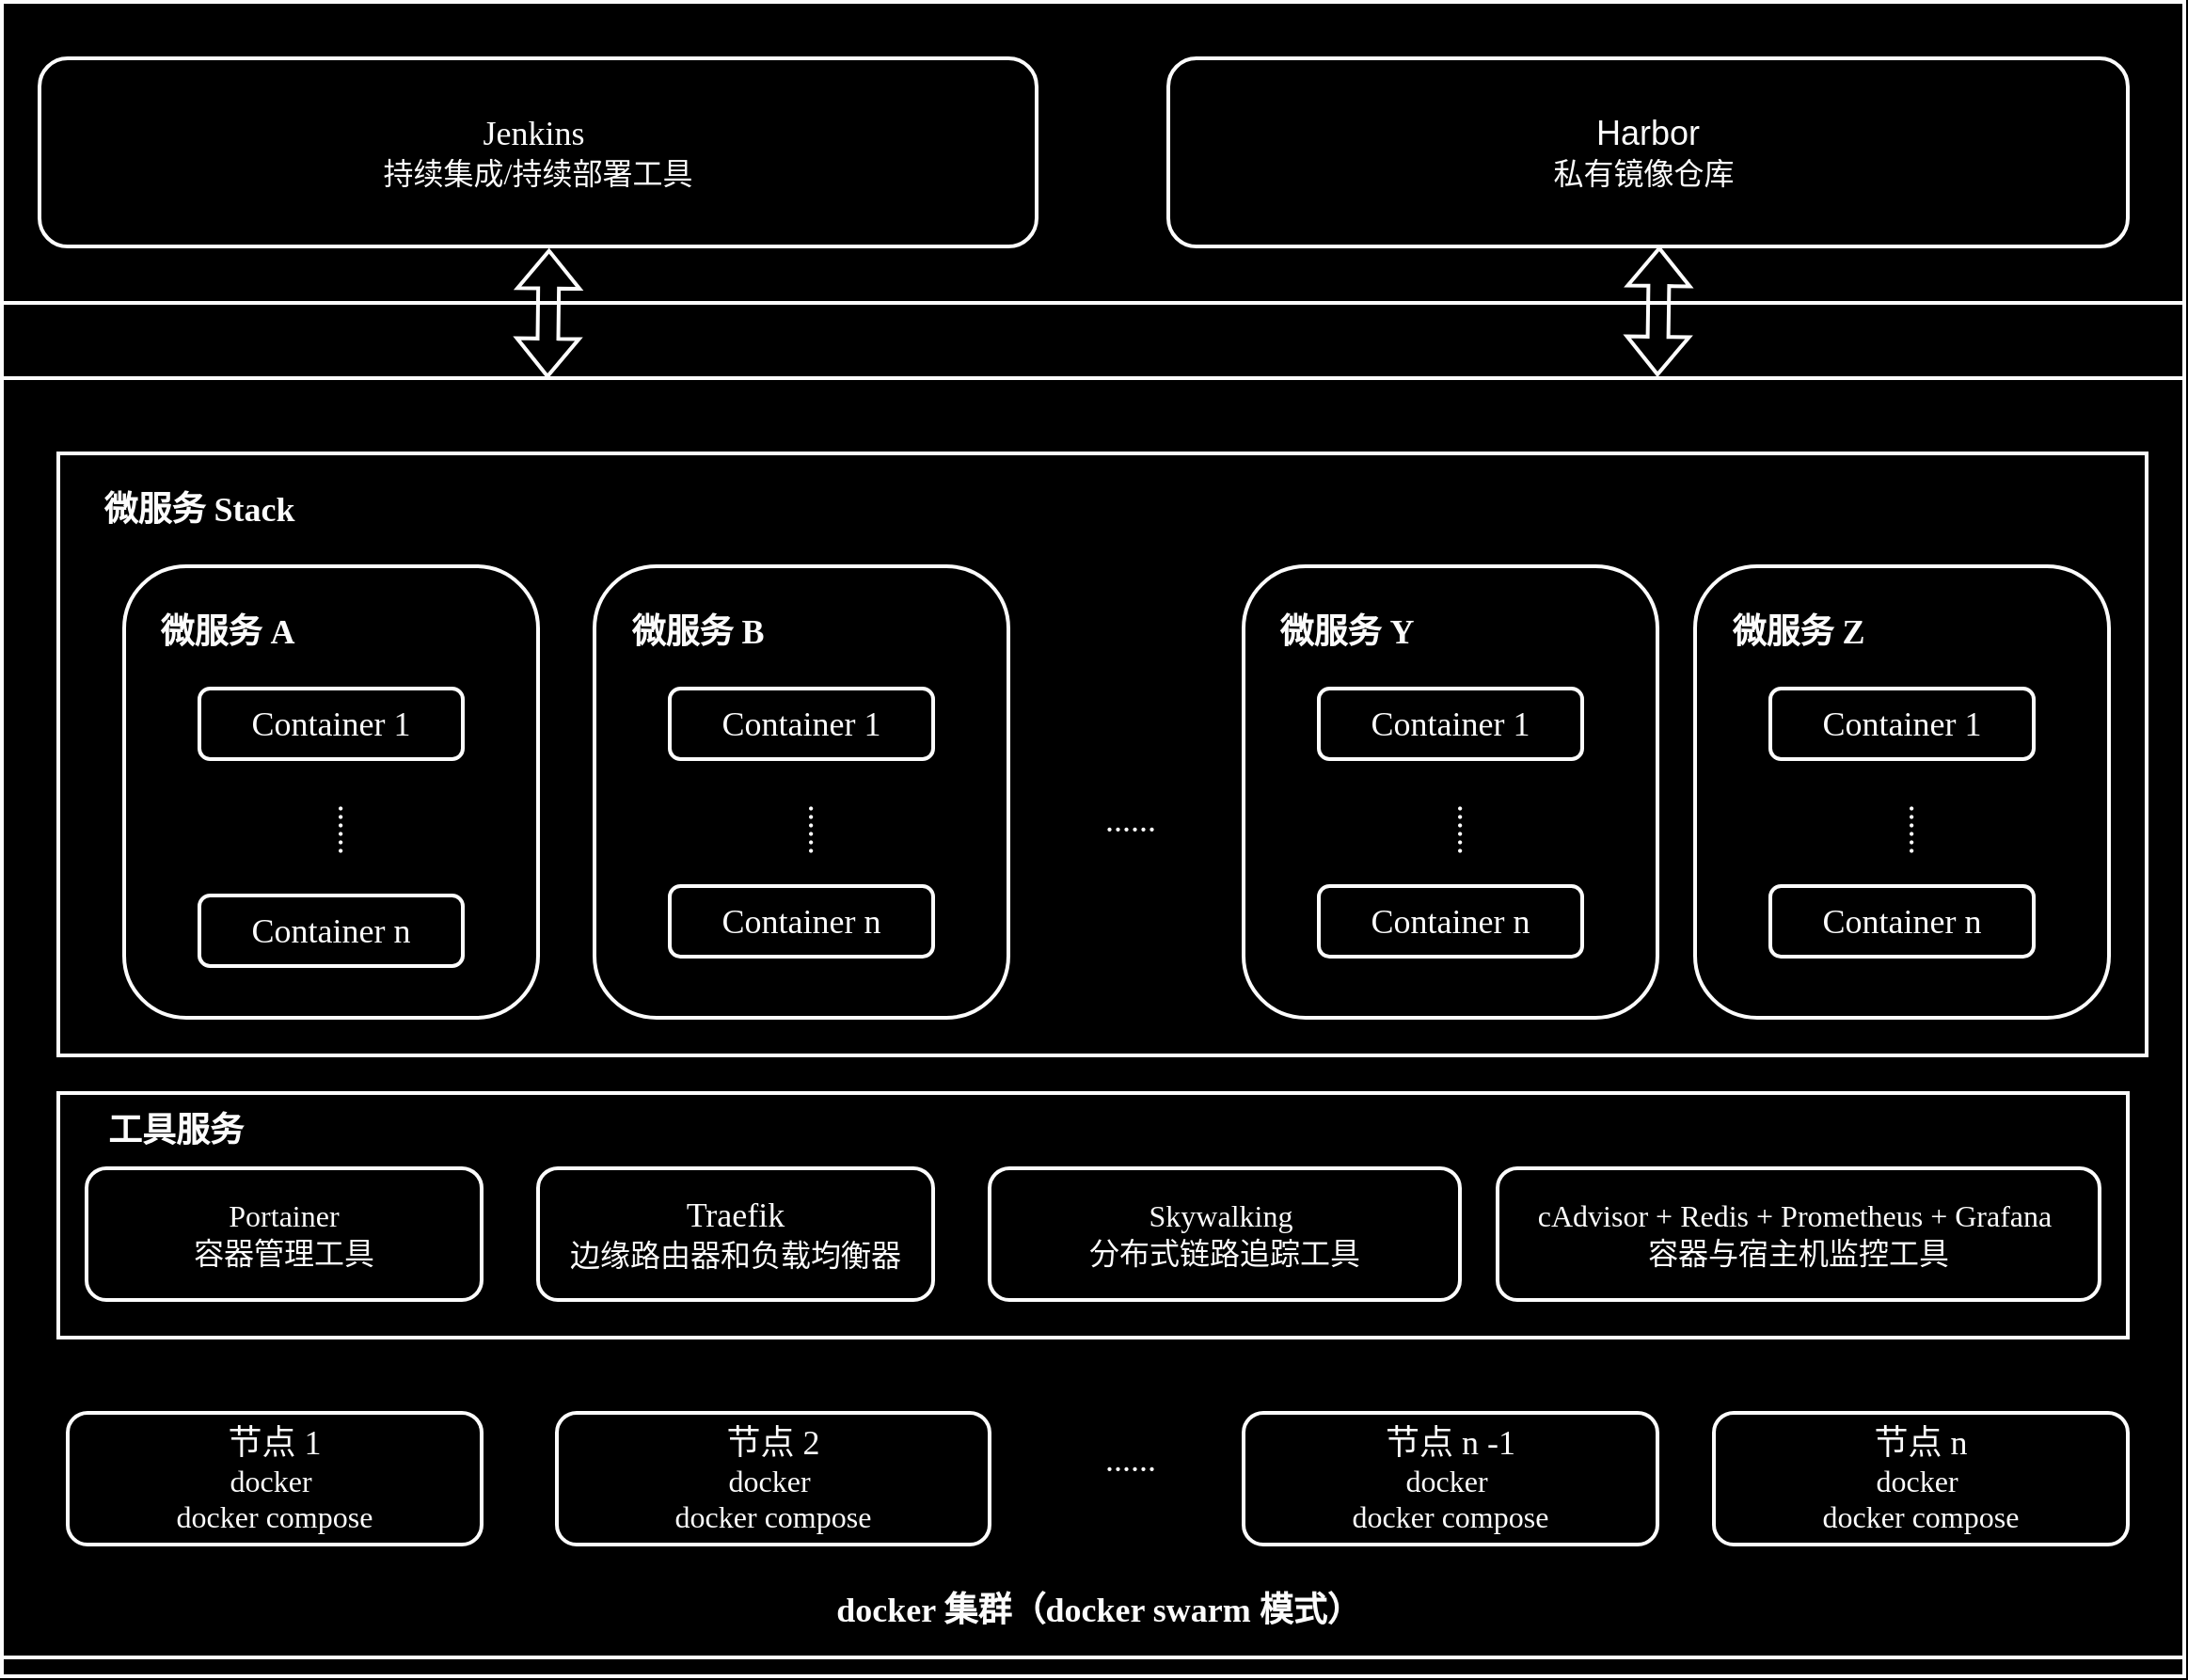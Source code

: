 <mxfile version="24.2.7" type="github">
  <diagram id="C5RBs43oDa-KdzZeNtuy" name="Page-1">
    <mxGraphModel dx="2131" dy="1884" grid="1" gridSize="10" guides="1" tooltips="1" connect="1" arrows="1" fold="1" page="1" pageScale="1" pageWidth="827" pageHeight="1169" background="#000000" math="0" shadow="0">
      <root>
        <mxCell id="WIyWlLk6GJQsqaUBKTNV-0" />
        <mxCell id="WIyWlLk6GJQsqaUBKTNV-1" parent="WIyWlLk6GJQsqaUBKTNV-0" />
        <mxCell id="_ukXYbJVCE4wGKFz86gu-96" value="" style="rounded=0;whiteSpace=wrap;html=1;fontSize=12;glass=0;strokeWidth=2;shadow=0;fillColor=none;fontColor=#FCFCFC;labelBackgroundColor=none;container=0;strokeColor=#FCFCFC;" vertex="1" parent="WIyWlLk6GJQsqaUBKTNV-1">
          <mxGeometry x="-510" y="430" width="1100" height="130" as="geometry" />
        </mxCell>
        <mxCell id="_ukXYbJVCE4wGKFz86gu-115" value="" style="group;fillColor=none;fontColor=#FCFCFC;labelBackgroundColor=#000000;strokeColor=#FCFCFC;strokeWidth=2;container=0;" vertex="1" connectable="0" parent="WIyWlLk6GJQsqaUBKTNV-1">
          <mxGeometry x="-540" y="-150" width="1160" height="890" as="geometry" />
        </mxCell>
        <mxCell id="_ukXYbJVCE4wGKFz86gu-116" value="" style="edgeStyle=orthogonalEdgeStyle;rounded=0;orthogonalLoop=1;jettySize=auto;html=1;labelBackgroundColor=#000000;" edge="1" parent="WIyWlLk6GJQsqaUBKTNV-1">
          <mxGeometry relative="1" as="geometry">
            <mxPoint x="90" y="-50" as="sourcePoint" />
            <mxPoint x="210" y="100" as="targetPoint" />
          </mxGeometry>
        </mxCell>
        <mxCell id="_ukXYbJVCE4wGKFz86gu-5" value="" style="rounded=0;whiteSpace=wrap;html=1;fontSize=12;glass=0;strokeWidth=2;shadow=0;fillColor=none;fontColor=#FCFCFC;labelBackgroundColor=#000000;strokeColor=#FCFCFC;container=0;" vertex="1" parent="WIyWlLk6GJQsqaUBKTNV-1">
          <mxGeometry x="-540" y="50" width="1160" height="680" as="geometry" />
        </mxCell>
        <mxCell id="_ukXYbJVCE4wGKFz86gu-1" value="&lt;font style=&quot;font-size: 18px;&quot; face=&quot;Times New Roman&quot;&gt;节点 1&lt;/font&gt;&lt;div&gt;&lt;font size=&quot;3&quot; style=&quot;&quot; face=&quot;Times New Roman&quot;&gt;docker&amp;nbsp;&lt;/font&gt;&lt;/div&gt;&lt;div&gt;&lt;font size=&quot;3&quot; style=&quot;&quot; face=&quot;Times New Roman&quot;&gt;docker compose&lt;/font&gt;&lt;/div&gt;" style="rounded=1;whiteSpace=wrap;html=1;fontSize=12;glass=0;strokeWidth=2;shadow=0;fontColor=#FCFCFC;labelBackgroundColor=none;container=0;fillColor=none;strokeColor=#FCFCFC;" vertex="1" parent="WIyWlLk6GJQsqaUBKTNV-1">
          <mxGeometry x="-505" y="600" width="220" height="70" as="geometry" />
        </mxCell>
        <mxCell id="_ukXYbJVCE4wGKFz86gu-6" value="&lt;font face=&quot;Times New Roman&quot; style=&quot;font-size: 18px;&quot;&gt;docker 集群（docker swarm 模式）&lt;/font&gt;" style="text;html=1;align=center;verticalAlign=middle;whiteSpace=wrap;rounded=0;fontColor=#FCFCFC;labelBackgroundColor=none;container=0;fontStyle=1" vertex="1" parent="WIyWlLk6GJQsqaUBKTNV-1">
          <mxGeometry x="-102.5" y="670" width="290" height="70" as="geometry" />
        </mxCell>
        <mxCell id="_ukXYbJVCE4wGKFz86gu-8" value="&lt;font style=&quot;font-size: 18px;&quot; face=&quot;Times New Roman&quot;&gt;......&lt;/font&gt;" style="text;html=1;align=center;verticalAlign=middle;whiteSpace=wrap;rounded=0;fontColor=#FCFCFC;labelBackgroundColor=none;container=0;" vertex="1" parent="WIyWlLk6GJQsqaUBKTNV-1">
          <mxGeometry x="20" y="610" width="80" height="30" as="geometry" />
        </mxCell>
        <mxCell id="_ukXYbJVCE4wGKFz86gu-18" value="&lt;font style=&quot;font-size: 18px;&quot; face=&quot;Times New Roman&quot;&gt;节点 2&lt;/font&gt;&lt;div&gt;&lt;font size=&quot;3&quot; style=&quot;&quot; face=&quot;Times New Roman&quot;&gt;docker&amp;nbsp;&lt;/font&gt;&lt;/div&gt;&lt;div&gt;&lt;font size=&quot;3&quot; style=&quot;&quot; face=&quot;Times New Roman&quot;&gt;docker compose&lt;/font&gt;&lt;/div&gt;" style="rounded=1;whiteSpace=wrap;html=1;fontSize=12;glass=0;strokeWidth=2;shadow=0;fontColor=#FCFCFC;labelBackgroundColor=none;container=0;fillColor=none;strokeColor=#FCFCFC;" vertex="1" parent="WIyWlLk6GJQsqaUBKTNV-1">
          <mxGeometry x="-245" y="600" width="230" height="70" as="geometry" />
        </mxCell>
        <mxCell id="_ukXYbJVCE4wGKFz86gu-19" value="&lt;font style=&quot;font-size: 18px;&quot; face=&quot;Times New Roman&quot;&gt;节点 n&lt;/font&gt;&lt;div&gt;&lt;font size=&quot;3&quot; style=&quot;&quot; face=&quot;Times New Roman&quot;&gt;docker&amp;nbsp;&lt;/font&gt;&lt;/div&gt;&lt;div&gt;&lt;font size=&quot;3&quot; style=&quot;&quot; face=&quot;Times New Roman&quot;&gt;docker compose&lt;/font&gt;&lt;/div&gt;" style="rounded=1;whiteSpace=wrap;html=1;fontSize=12;glass=0;strokeWidth=2;shadow=0;fontColor=#FCFCFC;labelBackgroundColor=none;container=0;fillColor=none;strokeColor=#FCFCFC;" vertex="1" parent="WIyWlLk6GJQsqaUBKTNV-1">
          <mxGeometry x="370" y="600" width="220" height="70" as="geometry" />
        </mxCell>
        <mxCell id="_ukXYbJVCE4wGKFz86gu-20" value="&lt;font style=&quot;font-size: 18px;&quot; face=&quot;Times New Roman&quot;&gt;节点 n -1&lt;/font&gt;&lt;div&gt;&lt;font size=&quot;3&quot; style=&quot;&quot; face=&quot;Times New Roman&quot;&gt;docker&amp;nbsp;&lt;/font&gt;&lt;/div&gt;&lt;div&gt;&lt;font size=&quot;3&quot; style=&quot;&quot; face=&quot;Times New Roman&quot;&gt;docker compose&lt;/font&gt;&lt;/div&gt;" style="rounded=1;whiteSpace=wrap;html=1;fontSize=12;glass=0;strokeWidth=2;shadow=0;fontColor=#FCFCFC;labelBackgroundColor=none;container=0;fillColor=none;strokeColor=#FCFCFC;" vertex="1" parent="WIyWlLk6GJQsqaUBKTNV-1">
          <mxGeometry x="120" y="600" width="220" height="70" as="geometry" />
        </mxCell>
        <mxCell id="_ukXYbJVCE4wGKFz86gu-66" value="" style="group;fontColor=#FCFCFC;labelBackgroundColor=#000000;strokeColor=#FCFCFC;fillColor=none;strokeWidth=2;container=0;" vertex="1" connectable="0" parent="WIyWlLk6GJQsqaUBKTNV-1">
          <mxGeometry x="-510" y="90" width="1110" height="320" as="geometry" />
        </mxCell>
        <mxCell id="_ukXYbJVCE4wGKFz86gu-111" value="" style="shape=flexArrow;endArrow=classic;startArrow=classic;html=1;rounded=0;exitX=0.25;exitY=0;exitDx=0;exitDy=0;entryX=0.511;entryY=1.013;entryDx=0;entryDy=0;entryPerimeter=0;fontColor=#FCFCFC;labelBackgroundColor=#000000;strokeColor=#FCFCFC;strokeWidth=2;" edge="1" parent="WIyWlLk6GJQsqaUBKTNV-1" source="_ukXYbJVCE4wGKFz86gu-5" target="_ukXYbJVCE4wGKFz86gu-0">
          <mxGeometry width="100" height="100" relative="1" as="geometry">
            <mxPoint x="-280" y="70" as="sourcePoint" />
            <mxPoint x="-180" y="-30" as="targetPoint" />
          </mxGeometry>
        </mxCell>
        <mxCell id="_ukXYbJVCE4wGKFz86gu-112" value="" style="shape=flexArrow;endArrow=classic;startArrow=classic;html=1;rounded=0;exitX=0.25;exitY=0;exitDx=0;exitDy=0;fontColor=#FCFCFC;labelBackgroundColor=#000000;strokeColor=#FCFCFC;strokeWidth=2;" edge="1" parent="WIyWlLk6GJQsqaUBKTNV-1">
          <mxGeometry width="100" height="100" relative="1" as="geometry">
            <mxPoint x="340" y="49" as="sourcePoint" />
            <mxPoint x="341" y="-20" as="targetPoint" />
          </mxGeometry>
        </mxCell>
        <mxCell id="_ukXYbJVCE4wGKFz86gu-114" value="" style="group;fontColor=#FCFCFC;labelBackgroundColor=#000000;fillColor=none;strokeColor=#FCFCFC;strokeWidth=2;container=0;" vertex="1" connectable="0" parent="WIyWlLk6GJQsqaUBKTNV-1">
          <mxGeometry x="-540" y="-150" width="1160" height="160" as="geometry" />
        </mxCell>
        <mxCell id="_ukXYbJVCE4wGKFz86gu-65" value="&lt;font face=&quot;Times New Roman&quot;&gt;&lt;span style=&quot;font-size: 18px;&quot;&gt;微服务 Stack&lt;/span&gt;&lt;/font&gt;" style="text;html=1;align=center;verticalAlign=middle;whiteSpace=wrap;rounded=0;fontStyle=1;fontColor=#FCFCFC;labelBackgroundColor=none;container=0;" vertex="1" parent="WIyWlLk6GJQsqaUBKTNV-1">
          <mxGeometry x="-500" y="100" width="130" height="40" as="geometry" />
        </mxCell>
        <mxCell id="_ukXYbJVCE4wGKFz86gu-48" value="&lt;font style=&quot;font-size: 18px;&quot; face=&quot;Times New Roman&quot;&gt;......&lt;/font&gt;" style="text;html=1;align=center;verticalAlign=middle;whiteSpace=wrap;rounded=0;fontColor=#FCFCFC;labelBackgroundColor=none;container=0;" vertex="1" parent="WIyWlLk6GJQsqaUBKTNV-1">
          <mxGeometry x="20" y="270" width="80" height="30" as="geometry" />
        </mxCell>
        <mxCell id="_ukXYbJVCE4wGKFz86gu-29" value="&lt;p style=&quot;margin: 0pt 0pt 0.0pt;&quot; class=&quot;MsoNormal&quot;&gt;&lt;br&gt;&lt;/p&gt;" style="rounded=1;whiteSpace=wrap;html=1;fontSize=12;glass=0;strokeWidth=2;shadow=0;fontColor=#FCFCFC;labelBackgroundColor=none;container=0;strokeColor=#FCFCFC;fillColor=none;" vertex="1" parent="WIyWlLk6GJQsqaUBKTNV-1">
          <mxGeometry x="-475" y="150" width="220" height="240" as="geometry" />
        </mxCell>
        <mxCell id="_ukXYbJVCE4wGKFz86gu-30" value="&lt;p style=&quot;margin: 0pt 0pt 0.0pt;&quot; class=&quot;MsoNormal&quot;&gt;&lt;font face=&quot;Times New Roman Regular&quot;&gt;&lt;span style=&quot;font-size: 18px;&quot;&gt;Container 1&lt;/span&gt;&lt;/font&gt;&lt;/p&gt;" style="rounded=1;whiteSpace=wrap;html=1;fontSize=12;glass=0;strokeWidth=2;shadow=0;fontColor=#FCFCFC;labelBackgroundColor=none;container=0;fillColor=none;strokeColor=#FCFCFC;" vertex="1" parent="WIyWlLk6GJQsqaUBKTNV-1">
          <mxGeometry x="-435" y="215" width="140" height="37.5" as="geometry" />
        </mxCell>
        <mxCell id="_ukXYbJVCE4wGKFz86gu-31" value="&lt;font face=&quot;Times New Roman&quot;&gt;&lt;span style=&quot;font-size: 18px;&quot;&gt;微服务 A&lt;/span&gt;&lt;/font&gt;" style="text;html=1;align=center;verticalAlign=middle;whiteSpace=wrap;rounded=0;fontStyle=1;fontColor=#FCFCFC;labelBackgroundColor=#000000;container=0;" vertex="1" parent="WIyWlLk6GJQsqaUBKTNV-1">
          <mxGeometry x="-465" y="165" width="90" height="40" as="geometry" />
        </mxCell>
        <mxCell id="_ukXYbJVCE4wGKFz86gu-33" value="&lt;p style=&quot;margin: 0pt 0pt 0.0pt;&quot; class=&quot;MsoNormal&quot;&gt;&lt;font face=&quot;Times New Roman Regular&quot;&gt;&lt;span style=&quot;font-size: 18px;&quot;&gt;Container n&lt;/span&gt;&lt;/font&gt;&lt;/p&gt;" style="rounded=1;whiteSpace=wrap;html=1;fontSize=12;glass=0;strokeWidth=2;shadow=0;fontColor=#FCFCFC;labelBackgroundColor=none;container=0;fillColor=none;strokeColor=#FCFCFC;" vertex="1" parent="WIyWlLk6GJQsqaUBKTNV-1">
          <mxGeometry x="-435" y="325" width="140" height="37.5" as="geometry" />
        </mxCell>
        <mxCell id="_ukXYbJVCE4wGKFz86gu-34" value="&lt;font style=&quot;font-size: 18px;&quot; face=&quot;Times New Roman&quot;&gt;......&lt;/font&gt;" style="text;html=1;align=center;verticalAlign=middle;whiteSpace=wrap;rounded=0;rotation=90;fontColor=#FCFCFC;labelBackgroundColor=none;container=0;" vertex="1" parent="WIyWlLk6GJQsqaUBKTNV-1">
          <mxGeometry x="-395" y="275" width="80" height="30" as="geometry" />
        </mxCell>
        <mxCell id="_ukXYbJVCE4wGKFz86gu-37" value="&lt;p style=&quot;margin: 0pt 0pt 0.0pt;&quot; class=&quot;MsoNormal&quot;&gt;&lt;br&gt;&lt;/p&gt;" style="rounded=1;whiteSpace=wrap;html=1;fontSize=12;glass=0;strokeWidth=2;shadow=0;fontColor=#FCFCFC;labelBackgroundColor=none;container=0;fillColor=none;strokeColor=#FCFCFC;" vertex="1" parent="WIyWlLk6GJQsqaUBKTNV-1">
          <mxGeometry x="-225" y="150" width="220" height="240" as="geometry" />
        </mxCell>
        <mxCell id="_ukXYbJVCE4wGKFz86gu-38" value="&lt;p style=&quot;margin: 0pt 0pt 0.0pt;&quot; class=&quot;MsoNormal&quot;&gt;&lt;font face=&quot;Times New Roman Regular&quot;&gt;&lt;span style=&quot;font-size: 18px;&quot;&gt;Container 1&lt;/span&gt;&lt;/font&gt;&lt;/p&gt;" style="rounded=1;whiteSpace=wrap;html=1;fontSize=12;glass=0;strokeWidth=2;shadow=0;fontColor=#FCFCFC;labelBackgroundColor=none;container=0;fillColor=none;strokeColor=#FCFCFC;" vertex="1" parent="WIyWlLk6GJQsqaUBKTNV-1">
          <mxGeometry x="-185" y="215" width="140" height="37.5" as="geometry" />
        </mxCell>
        <mxCell id="_ukXYbJVCE4wGKFz86gu-39" value="&lt;font face=&quot;Times New Roman&quot;&gt;&lt;span style=&quot;font-size: 18px;&quot;&gt;微服务 B&lt;/span&gt;&lt;/font&gt;" style="text;html=1;align=center;verticalAlign=middle;whiteSpace=wrap;rounded=0;fontStyle=1;fontColor=#FCFCFC;labelBackgroundColor=none;container=0;" vertex="1" parent="WIyWlLk6GJQsqaUBKTNV-1">
          <mxGeometry x="-215" y="165" width="90" height="40" as="geometry" />
        </mxCell>
        <mxCell id="_ukXYbJVCE4wGKFz86gu-41" value="&lt;font style=&quot;font-size: 18px;&quot; face=&quot;Times New Roman&quot;&gt;......&lt;/font&gt;" style="text;html=1;align=center;verticalAlign=middle;whiteSpace=wrap;rounded=0;rotation=90;fontColor=#FCFCFC;labelBackgroundColor=none;container=0;" vertex="1" parent="WIyWlLk6GJQsqaUBKTNV-1">
          <mxGeometry x="-145" y="275" width="80" height="30" as="geometry" />
        </mxCell>
        <mxCell id="_ukXYbJVCE4wGKFz86gu-14" value="&lt;font style=&quot;font-size: 18px;&quot; face=&quot;Times New Roman&quot;&gt;Traefik&lt;/font&gt;&lt;div&gt;&lt;p style=&quot;margin: 0pt 0pt 0.0pt; text-align: justify; font-size: 10.5pt;&quot; class=&quot;MsoNormal&quot;&gt;&lt;span style=&quot;font-size: 12pt;&quot;&gt;&lt;font face=&quot;yobFlRzFiSTVJPav9Yy1&quot;&gt;边缘路由器和负载均衡器&lt;/font&gt;&lt;/span&gt;&lt;/p&gt;&lt;/div&gt;" style="rounded=1;whiteSpace=wrap;html=1;fontSize=12;glass=0;strokeWidth=2;shadow=0;fontColor=#FCFCFC;labelBackgroundColor=none;container=0;fillColor=none;strokeColor=#FCFCFC;" vertex="1" parent="WIyWlLk6GJQsqaUBKTNV-1">
          <mxGeometry x="-255" y="470" width="210" height="70" as="geometry" />
        </mxCell>
        <mxCell id="_ukXYbJVCE4wGKFz86gu-15" value="&lt;p style=&quot;margin: 0pt 0pt 0.0pt; font-family: &amp;quot;Times New Roman&amp;quot;; font-size: 10.5pt;&quot; class=&quot;MsoNormal&quot;&gt;&lt;span style=&quot;font-family: 仿宋_GB2312; font-size: 12pt;&quot;&gt;&lt;font face=&quot;Times New Roman Regular&quot;&gt;Portainer&lt;/font&gt;&lt;/span&gt;&lt;/p&gt;&lt;div&gt;&lt;p style=&quot;margin: 0pt 0pt 0.0pt; text-align: justify;&quot; class=&quot;MsoNormal&quot;&gt;&lt;font face=&quot;yobFlRzFiSTVJPav9Yy1&quot;&gt;&lt;span style=&quot;font-size: 16px;&quot;&gt;容器管理工具&lt;/span&gt;&lt;/font&gt;&lt;/p&gt;&lt;/div&gt;" style="rounded=1;whiteSpace=wrap;html=1;fontSize=12;glass=0;strokeWidth=2;shadow=0;fontColor=#FCFCFC;labelBackgroundColor=none;container=0;fillColor=none;strokeColor=#FCFCFC;" vertex="1" parent="WIyWlLk6GJQsqaUBKTNV-1">
          <mxGeometry x="-495" y="470" width="210" height="70" as="geometry" />
        </mxCell>
        <mxCell id="_ukXYbJVCE4wGKFz86gu-16" value="&lt;p style=&quot;margin: 0pt 0pt 0.0pt; font-family: &amp;quot;Times New Roman&amp;quot;; font-size: 10.5pt;&quot; class=&quot;MsoNormal&quot;&gt;&lt;span style=&quot;font-family: 仿宋_GB2312; font-size: 12pt;&quot;&gt;&lt;font face=&quot;Times New Roman Regular&quot;&gt;c&lt;/font&gt;&lt;/span&gt;&lt;span style=&quot;font-family: &amp;quot;Times New Roman Regular&amp;quot;; font-size: 12pt;&quot;&gt;A&lt;/span&gt;&lt;span style=&quot;font-family: 仿宋_GB2312; font-size: 12pt;&quot;&gt;&lt;font face=&quot;Times New Roman Regular&quot;&gt;dvisor + Redis + Prometheus + Grafana&amp;nbsp;&lt;/font&gt;&lt;/span&gt;&lt;/p&gt;&lt;div&gt;&lt;p style=&quot;margin: 0pt 0pt 0.0pt;&quot; class=&quot;MsoNormal&quot;&gt;&lt;font face=&quot;yobFlRzFiSTVJPav9Yy1&quot;&gt;&lt;span style=&quot;font-size: 16px;&quot;&gt;容器与宿主机监控工具&lt;/span&gt;&lt;/font&gt;&lt;/p&gt;&lt;/div&gt;" style="rounded=1;whiteSpace=wrap;html=1;fontSize=12;glass=0;strokeWidth=2;shadow=0;align=center;fontColor=#FCFCFC;labelBackgroundColor=none;container=0;fillColor=none;strokeColor=#FCFCFC;" vertex="1" parent="WIyWlLk6GJQsqaUBKTNV-1">
          <mxGeometry x="255" y="470" width="320" height="70" as="geometry" />
        </mxCell>
        <mxCell id="_ukXYbJVCE4wGKFz86gu-17" value="&lt;p style=&quot;margin: 0pt 0pt 0.0pt; font-family: &amp;quot;Times New Roman&amp;quot;; font-size: 10.5pt;&quot; class=&quot;MsoNormal&quot;&gt;&lt;span style=&quot;font-family: 仿宋_GB2312; font-size: 12pt;&quot;&gt;&lt;font face=&quot;Times New Roman Regular&quot;&gt;Skywalking&amp;nbsp;&lt;/font&gt;&lt;/span&gt;&lt;/p&gt;&lt;div&gt;&lt;p style=&quot;margin: 0pt 0pt 0.0pt;&quot; class=&quot;MsoNormal&quot;&gt;&lt;font face=&quot;yobFlRzFiSTVJPav9Yy1&quot;&gt;&lt;span style=&quot;font-size: 16px;&quot;&gt;分布式链路追踪工具&lt;/span&gt;&lt;/font&gt;&lt;/p&gt;&lt;/div&gt;" style="rounded=1;whiteSpace=wrap;html=1;fontSize=12;glass=0;strokeWidth=2;shadow=0;align=center;fontColor=#FCFCFC;labelBackgroundColor=none;container=0;fillColor=none;strokeColor=#FCFCFC;" vertex="1" parent="WIyWlLk6GJQsqaUBKTNV-1">
          <mxGeometry x="-15" y="470" width="250" height="70" as="geometry" />
        </mxCell>
        <mxCell id="_ukXYbJVCE4wGKFz86gu-98" value="&lt;font face=&quot;Times New Roman&quot;&gt;&lt;span style=&quot;font-size: 18px;&quot;&gt;工具服务&lt;/span&gt;&lt;/font&gt;" style="text;html=1;align=center;verticalAlign=middle;whiteSpace=wrap;rounded=0;fontStyle=1;fontColor=#FCFCFC;labelBackgroundColor=none;container=0;" vertex="1" parent="WIyWlLk6GJQsqaUBKTNV-1">
          <mxGeometry x="-510" y="430" width="125" height="40" as="geometry" />
        </mxCell>
        <mxCell id="_ukXYbJVCE4wGKFz86gu-0" value="&lt;font face=&quot;Times New Roman&quot; style=&quot;font-size: 18px;&quot;&gt;Jenkins&amp;nbsp;&lt;/font&gt;&lt;div&gt;&lt;font face=&quot;RUwg2uM1JFRjtRuIZe-r&quot; size=&quot;3&quot;&gt;持续集成/持续部署工具&lt;/font&gt;&lt;/div&gt;" style="rounded=1;whiteSpace=wrap;html=1;fontSize=12;glass=0;strokeWidth=2;shadow=0;fontColor=#FCFCFC;labelBackgroundColor=none;fillColor=none;strokeColor=#FCFCFC;container=0;" vertex="1" parent="WIyWlLk6GJQsqaUBKTNV-1">
          <mxGeometry x="-520" y="-120" width="530" height="100" as="geometry" />
        </mxCell>
        <mxCell id="_ukXYbJVCE4wGKFz86gu-12" value="&lt;font style=&quot;font-size: 18px;&quot;&gt;Harbor&lt;/font&gt;&lt;div&gt;&lt;font size=&quot;3&quot; style=&quot;&quot;&gt;私有镜像仓库&amp;nbsp;&lt;/font&gt;&lt;/div&gt;" style="rounded=1;whiteSpace=wrap;html=1;fontSize=12;glass=0;strokeWidth=2;shadow=0;fontColor=#FCFCFC;labelBackgroundColor=none;fillColor=none;strokeColor=#FCFCFC;container=0;" vertex="1" parent="WIyWlLk6GJQsqaUBKTNV-1">
          <mxGeometry x="80" y="-120" width="510" height="100" as="geometry" />
        </mxCell>
        <mxCell id="_ukXYbJVCE4wGKFz86gu-118" value="&lt;p style=&quot;margin: 0pt 0pt 0.0pt;&quot; class=&quot;MsoNormal&quot;&gt;&lt;font face=&quot;Times New Roman Regular&quot;&gt;&lt;span style=&quot;font-size: 18px;&quot;&gt;Container n&lt;/span&gt;&lt;/font&gt;&lt;/p&gt;" style="rounded=1;whiteSpace=wrap;html=1;fontSize=12;glass=0;strokeWidth=2;shadow=0;fontColor=#FCFCFC;labelBackgroundColor=none;container=0;fillColor=none;strokeColor=#FCFCFC;" vertex="1" parent="WIyWlLk6GJQsqaUBKTNV-1">
          <mxGeometry x="-185" y="320" width="140" height="37.5" as="geometry" />
        </mxCell>
        <mxCell id="_ukXYbJVCE4wGKFz86gu-120" value="&lt;p style=&quot;margin: 0pt 0pt 0.0pt;&quot; class=&quot;MsoNormal&quot;&gt;&lt;br&gt;&lt;/p&gt;" style="rounded=1;whiteSpace=wrap;html=1;fontSize=12;glass=0;strokeWidth=2;shadow=0;fontColor=#FCFCFC;labelBackgroundColor=none;container=0;fillColor=none;strokeColor=#FCFCFC;" vertex="1" parent="WIyWlLk6GJQsqaUBKTNV-1">
          <mxGeometry x="120" y="150" width="220" height="240" as="geometry" />
        </mxCell>
        <mxCell id="_ukXYbJVCE4wGKFz86gu-121" value="&lt;p style=&quot;margin: 0pt 0pt 0.0pt;&quot; class=&quot;MsoNormal&quot;&gt;&lt;font face=&quot;Times New Roman Regular&quot;&gt;&lt;span style=&quot;font-size: 18px;&quot;&gt;Container 1&lt;/span&gt;&lt;/font&gt;&lt;/p&gt;" style="rounded=1;whiteSpace=wrap;html=1;fontSize=12;glass=0;strokeWidth=2;shadow=0;fontColor=#FCFCFC;labelBackgroundColor=none;container=0;fillColor=none;strokeColor=#FCFCFC;" vertex="1" parent="WIyWlLk6GJQsqaUBKTNV-1">
          <mxGeometry x="160" y="215" width="140" height="37.5" as="geometry" />
        </mxCell>
        <mxCell id="_ukXYbJVCE4wGKFz86gu-122" value="&lt;font face=&quot;Times New Roman&quot;&gt;&lt;span style=&quot;font-size: 18px;&quot;&gt;微服务 Y&lt;/span&gt;&lt;/font&gt;" style="text;html=1;align=center;verticalAlign=middle;whiteSpace=wrap;rounded=0;fontStyle=1;fontColor=#FCFCFC;labelBackgroundColor=none;container=0;" vertex="1" parent="WIyWlLk6GJQsqaUBKTNV-1">
          <mxGeometry x="130" y="165" width="90" height="40" as="geometry" />
        </mxCell>
        <mxCell id="_ukXYbJVCE4wGKFz86gu-123" value="&lt;font style=&quot;font-size: 18px;&quot; face=&quot;Times New Roman&quot;&gt;......&lt;/font&gt;" style="text;html=1;align=center;verticalAlign=middle;whiteSpace=wrap;rounded=0;rotation=90;fontColor=#FCFCFC;labelBackgroundColor=none;container=0;" vertex="1" parent="WIyWlLk6GJQsqaUBKTNV-1">
          <mxGeometry x="200" y="275" width="80" height="30" as="geometry" />
        </mxCell>
        <mxCell id="_ukXYbJVCE4wGKFz86gu-124" value="&lt;p style=&quot;margin: 0pt 0pt 0.0pt;&quot; class=&quot;MsoNormal&quot;&gt;&lt;font face=&quot;Times New Roman Regular&quot;&gt;&lt;span style=&quot;font-size: 18px;&quot;&gt;Container n&lt;/span&gt;&lt;/font&gt;&lt;/p&gt;" style="rounded=1;whiteSpace=wrap;html=1;fontSize=12;glass=0;strokeWidth=2;shadow=0;fontColor=#FCFCFC;labelBackgroundColor=none;container=0;fillColor=none;strokeColor=#FCFCFC;" vertex="1" parent="WIyWlLk6GJQsqaUBKTNV-1">
          <mxGeometry x="160" y="320" width="140" height="37.5" as="geometry" />
        </mxCell>
        <mxCell id="_ukXYbJVCE4wGKFz86gu-125" value="&lt;p style=&quot;margin: 0pt 0pt 0.0pt;&quot; class=&quot;MsoNormal&quot;&gt;&lt;br&gt;&lt;/p&gt;" style="rounded=1;whiteSpace=wrap;html=1;fontSize=12;glass=0;strokeWidth=2;shadow=0;fontColor=#FCFCFC;labelBackgroundColor=none;container=0;fillColor=none;strokeColor=#FCFCFC;" vertex="1" parent="WIyWlLk6GJQsqaUBKTNV-1">
          <mxGeometry x="360" y="150" width="220" height="240" as="geometry" />
        </mxCell>
        <mxCell id="_ukXYbJVCE4wGKFz86gu-126" value="&lt;p style=&quot;margin: 0pt 0pt 0.0pt;&quot; class=&quot;MsoNormal&quot;&gt;&lt;font face=&quot;Times New Roman Regular&quot;&gt;&lt;span style=&quot;font-size: 18px;&quot;&gt;Container 1&lt;/span&gt;&lt;/font&gt;&lt;/p&gt;" style="rounded=1;whiteSpace=wrap;html=1;fontSize=12;glass=0;strokeWidth=2;shadow=0;fontColor=#FCFCFC;labelBackgroundColor=none;container=0;fillColor=none;strokeColor=#FCFCFC;" vertex="1" parent="WIyWlLk6GJQsqaUBKTNV-1">
          <mxGeometry x="400" y="215" width="140" height="37.5" as="geometry" />
        </mxCell>
        <mxCell id="_ukXYbJVCE4wGKFz86gu-127" value="&lt;font face=&quot;Times New Roman&quot;&gt;&lt;span style=&quot;font-size: 18px;&quot;&gt;微服务 Z&lt;/span&gt;&lt;/font&gt;" style="text;html=1;align=center;verticalAlign=middle;whiteSpace=wrap;rounded=0;fontStyle=1;fontColor=#FCFCFC;labelBackgroundColor=none;container=0;" vertex="1" parent="WIyWlLk6GJQsqaUBKTNV-1">
          <mxGeometry x="370" y="165" width="90" height="40" as="geometry" />
        </mxCell>
        <mxCell id="_ukXYbJVCE4wGKFz86gu-128" value="&lt;font style=&quot;font-size: 18px;&quot; face=&quot;Times New Roman&quot;&gt;......&lt;/font&gt;" style="text;html=1;align=center;verticalAlign=middle;whiteSpace=wrap;rounded=0;rotation=90;fontColor=#FCFCFC;labelBackgroundColor=none;container=0;" vertex="1" parent="WIyWlLk6GJQsqaUBKTNV-1">
          <mxGeometry x="440" y="275" width="80" height="30" as="geometry" />
        </mxCell>
        <mxCell id="_ukXYbJVCE4wGKFz86gu-129" value="&lt;p style=&quot;margin: 0pt 0pt 0.0pt;&quot; class=&quot;MsoNormal&quot;&gt;&lt;font face=&quot;Times New Roman Regular&quot;&gt;&lt;span style=&quot;font-size: 18px;&quot;&gt;Container n&lt;/span&gt;&lt;/font&gt;&lt;/p&gt;" style="rounded=1;whiteSpace=wrap;html=1;fontSize=12;glass=0;strokeWidth=2;shadow=0;fontColor=#FCFCFC;labelBackgroundColor=none;container=0;fillColor=none;strokeColor=#FCFCFC;" vertex="1" parent="WIyWlLk6GJQsqaUBKTNV-1">
          <mxGeometry x="400" y="320" width="140" height="37.5" as="geometry" />
        </mxCell>
      </root>
    </mxGraphModel>
  </diagram>
</mxfile>
